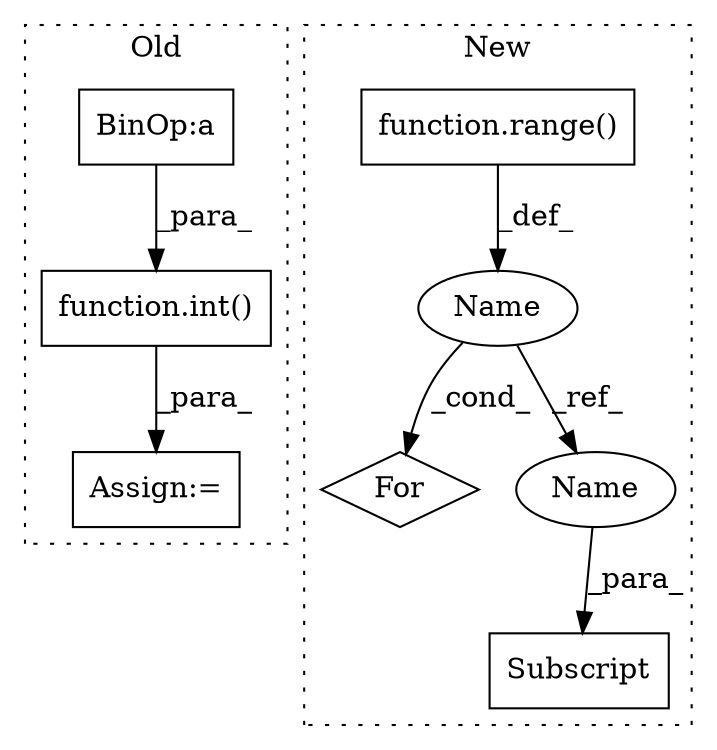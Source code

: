 digraph G {
subgraph cluster0 {
1 [label="function.int()" a="75" s="12184,12222" l="4,1" shape="box"];
3 [label="Assign:=" a="68" s="12166" l="3" shape="box"];
7 [label="BinOp:a" a="82" s="12192" l="29" shape="box"];
label = "Old";
style="dotted";
}
subgraph cluster1 {
2 [label="function.range()" a="75" s="14458,14494" l="6,1" shape="box"];
4 [label="For" a="107" s="14449,14495" l="4,14" shape="diamond"];
5 [label="Name" a="87" s="14453" l="1" shape="ellipse"];
6 [label="Subscript" a="63" s="14517,0" l="11,0" shape="box"];
8 [label="Name" a="87" s="14526" l="1" shape="ellipse"];
label = "New";
style="dotted";
}
1 -> 3 [label="_para_"];
2 -> 5 [label="_def_"];
5 -> 8 [label="_ref_"];
5 -> 4 [label="_cond_"];
7 -> 1 [label="_para_"];
8 -> 6 [label="_para_"];
}